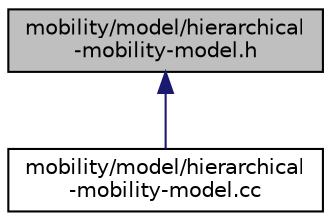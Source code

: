 digraph "mobility/model/hierarchical-mobility-model.h"
{
  edge [fontname="Helvetica",fontsize="10",labelfontname="Helvetica",labelfontsize="10"];
  node [fontname="Helvetica",fontsize="10",shape=record];
  Node1 [label="mobility/model/hierarchical\l-mobility-model.h",height=0.2,width=0.4,color="black", fillcolor="grey75", style="filled", fontcolor="black"];
  Node1 -> Node2 [dir="back",color="midnightblue",fontsize="10",style="solid"];
  Node2 [label="mobility/model/hierarchical\l-mobility-model.cc",height=0.2,width=0.4,color="black", fillcolor="white", style="filled",URL="$dd/d1b/hierarchical-mobility-model_8cc.html"];
}
